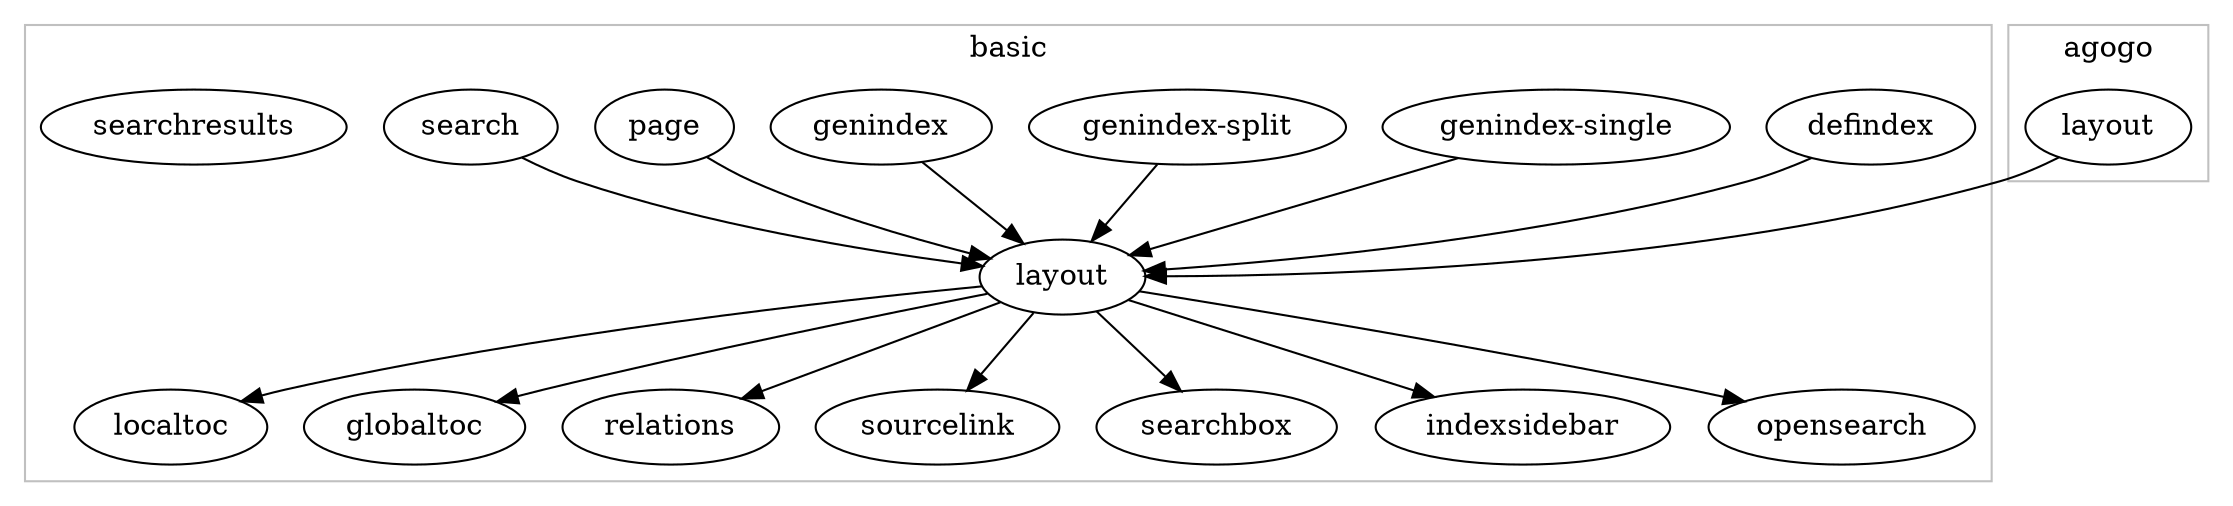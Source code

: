 digraph G {
  subgraph cluster0 {
    color=grey;
    label="basic";
    defindex -> layout;
    genindexsingle -> layout;
    genindexsplit -> layout;
    genindex -> layout;
    page -> layout;
    search -> layout;
    layout -> localtoc;
    layout -> globaltoc;
    layout -> relations;
    layout -> sourcelink;
    layout -> searchbox;
    layout -> indexsidebar;
    layout -> opensearch;
    searchresults;
    genindexsingle [label="genindex-single"];
    genindexsplit [label="genindex-split"];
  }

  subgraph cluster1 {
    color=grey;
    label="agogo";
    layout2 -> layout;
    layout2 [label="layout"];
  }
}

